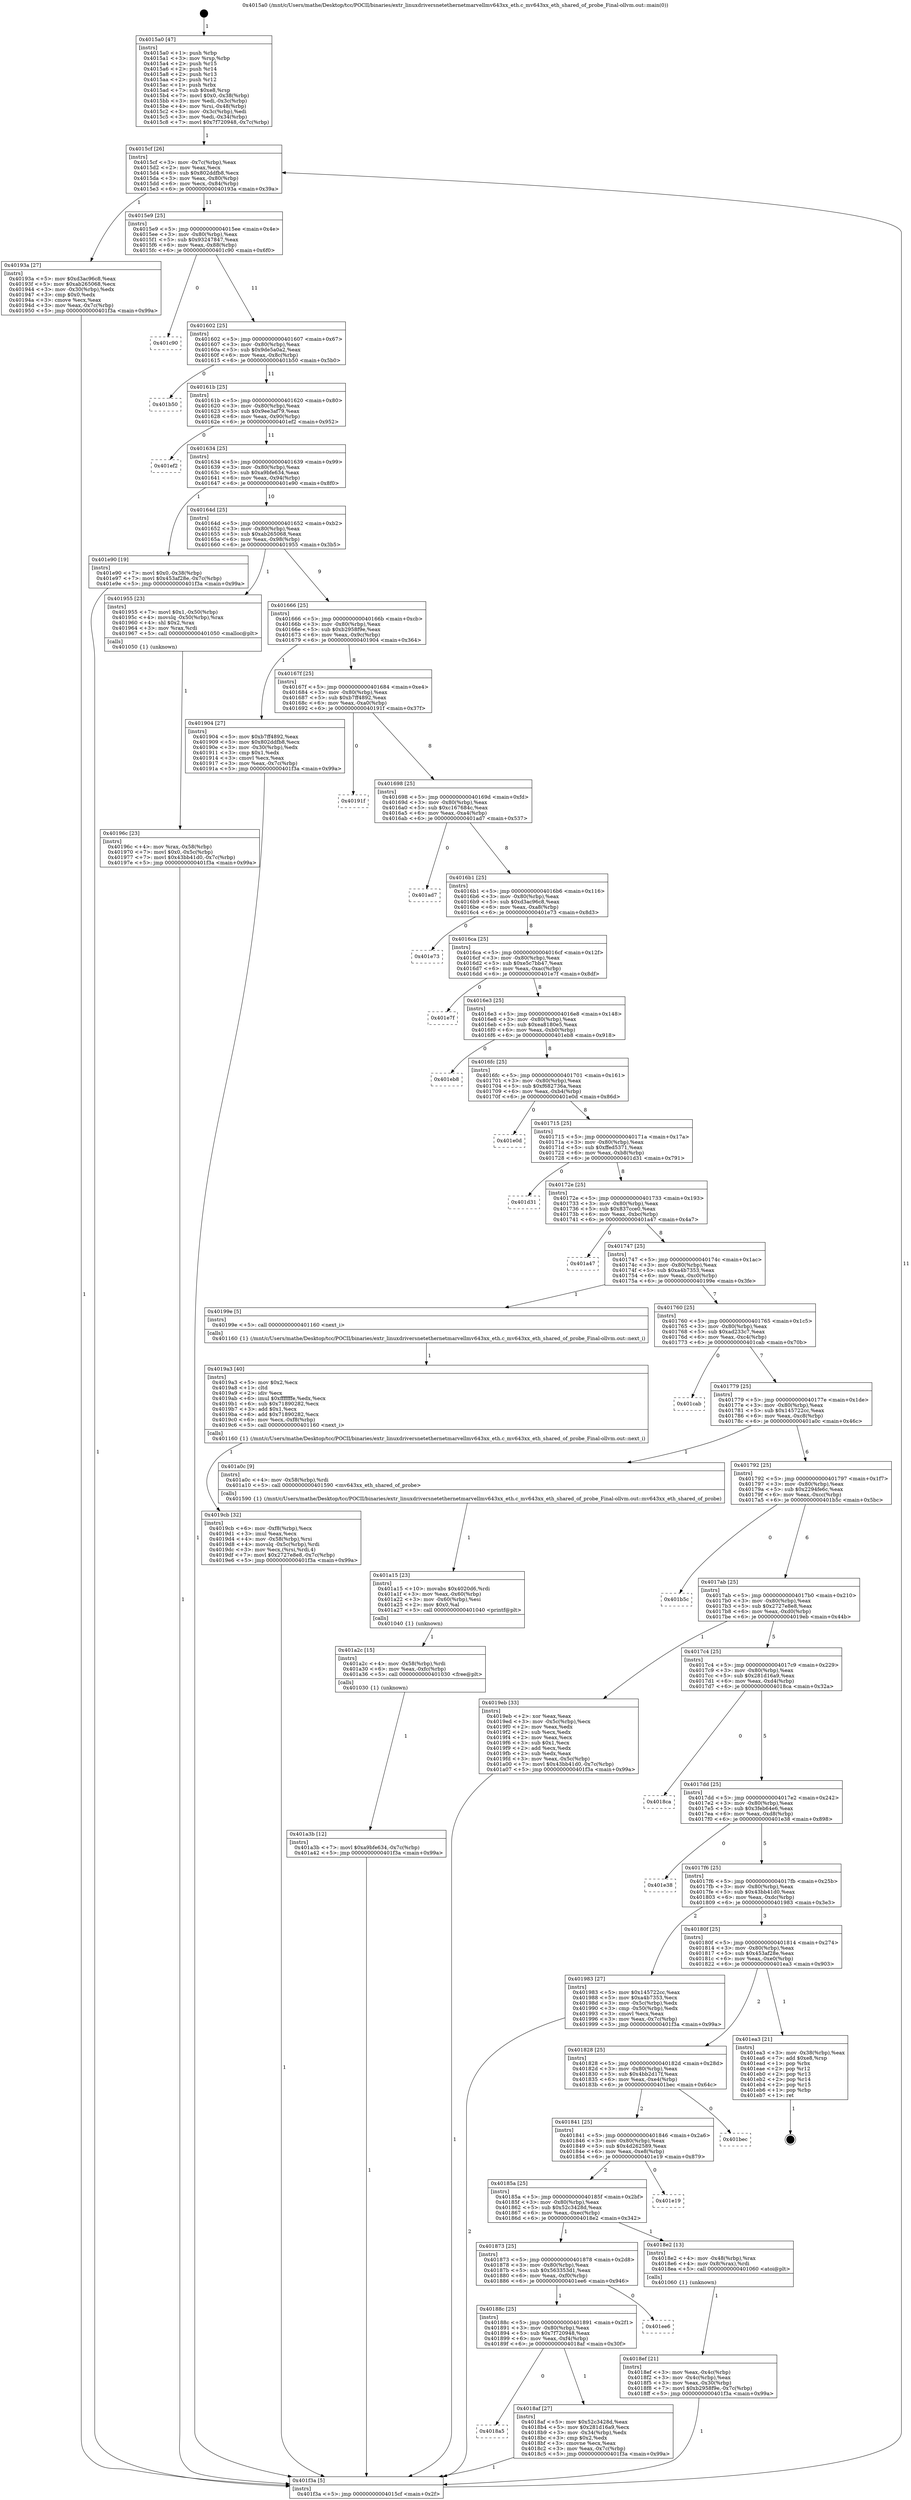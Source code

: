 digraph "0x4015a0" {
  label = "0x4015a0 (/mnt/c/Users/mathe/Desktop/tcc/POCII/binaries/extr_linuxdriversnetethernetmarvellmv643xx_eth.c_mv643xx_eth_shared_of_probe_Final-ollvm.out::main(0))"
  labelloc = "t"
  node[shape=record]

  Entry [label="",width=0.3,height=0.3,shape=circle,fillcolor=black,style=filled]
  "0x4015cf" [label="{
     0x4015cf [26]\l
     | [instrs]\l
     &nbsp;&nbsp;0x4015cf \<+3\>: mov -0x7c(%rbp),%eax\l
     &nbsp;&nbsp;0x4015d2 \<+2\>: mov %eax,%ecx\l
     &nbsp;&nbsp;0x4015d4 \<+6\>: sub $0x802ddfb8,%ecx\l
     &nbsp;&nbsp;0x4015da \<+3\>: mov %eax,-0x80(%rbp)\l
     &nbsp;&nbsp;0x4015dd \<+6\>: mov %ecx,-0x84(%rbp)\l
     &nbsp;&nbsp;0x4015e3 \<+6\>: je 000000000040193a \<main+0x39a\>\l
  }"]
  "0x40193a" [label="{
     0x40193a [27]\l
     | [instrs]\l
     &nbsp;&nbsp;0x40193a \<+5\>: mov $0xd3ac96c8,%eax\l
     &nbsp;&nbsp;0x40193f \<+5\>: mov $0xab265068,%ecx\l
     &nbsp;&nbsp;0x401944 \<+3\>: mov -0x30(%rbp),%edx\l
     &nbsp;&nbsp;0x401947 \<+3\>: cmp $0x0,%edx\l
     &nbsp;&nbsp;0x40194a \<+3\>: cmove %ecx,%eax\l
     &nbsp;&nbsp;0x40194d \<+3\>: mov %eax,-0x7c(%rbp)\l
     &nbsp;&nbsp;0x401950 \<+5\>: jmp 0000000000401f3a \<main+0x99a\>\l
  }"]
  "0x4015e9" [label="{
     0x4015e9 [25]\l
     | [instrs]\l
     &nbsp;&nbsp;0x4015e9 \<+5\>: jmp 00000000004015ee \<main+0x4e\>\l
     &nbsp;&nbsp;0x4015ee \<+3\>: mov -0x80(%rbp),%eax\l
     &nbsp;&nbsp;0x4015f1 \<+5\>: sub $0x93247847,%eax\l
     &nbsp;&nbsp;0x4015f6 \<+6\>: mov %eax,-0x88(%rbp)\l
     &nbsp;&nbsp;0x4015fc \<+6\>: je 0000000000401c90 \<main+0x6f0\>\l
  }"]
  Exit [label="",width=0.3,height=0.3,shape=circle,fillcolor=black,style=filled,peripheries=2]
  "0x401c90" [label="{
     0x401c90\l
  }", style=dashed]
  "0x401602" [label="{
     0x401602 [25]\l
     | [instrs]\l
     &nbsp;&nbsp;0x401602 \<+5\>: jmp 0000000000401607 \<main+0x67\>\l
     &nbsp;&nbsp;0x401607 \<+3\>: mov -0x80(%rbp),%eax\l
     &nbsp;&nbsp;0x40160a \<+5\>: sub $0x9de5a0a2,%eax\l
     &nbsp;&nbsp;0x40160f \<+6\>: mov %eax,-0x8c(%rbp)\l
     &nbsp;&nbsp;0x401615 \<+6\>: je 0000000000401b50 \<main+0x5b0\>\l
  }"]
  "0x401a3b" [label="{
     0x401a3b [12]\l
     | [instrs]\l
     &nbsp;&nbsp;0x401a3b \<+7\>: movl $0xa9bfe634,-0x7c(%rbp)\l
     &nbsp;&nbsp;0x401a42 \<+5\>: jmp 0000000000401f3a \<main+0x99a\>\l
  }"]
  "0x401b50" [label="{
     0x401b50\l
  }", style=dashed]
  "0x40161b" [label="{
     0x40161b [25]\l
     | [instrs]\l
     &nbsp;&nbsp;0x40161b \<+5\>: jmp 0000000000401620 \<main+0x80\>\l
     &nbsp;&nbsp;0x401620 \<+3\>: mov -0x80(%rbp),%eax\l
     &nbsp;&nbsp;0x401623 \<+5\>: sub $0x9ee3af79,%eax\l
     &nbsp;&nbsp;0x401628 \<+6\>: mov %eax,-0x90(%rbp)\l
     &nbsp;&nbsp;0x40162e \<+6\>: je 0000000000401ef2 \<main+0x952\>\l
  }"]
  "0x401a2c" [label="{
     0x401a2c [15]\l
     | [instrs]\l
     &nbsp;&nbsp;0x401a2c \<+4\>: mov -0x58(%rbp),%rdi\l
     &nbsp;&nbsp;0x401a30 \<+6\>: mov %eax,-0xfc(%rbp)\l
     &nbsp;&nbsp;0x401a36 \<+5\>: call 0000000000401030 \<free@plt\>\l
     | [calls]\l
     &nbsp;&nbsp;0x401030 \{1\} (unknown)\l
  }"]
  "0x401ef2" [label="{
     0x401ef2\l
  }", style=dashed]
  "0x401634" [label="{
     0x401634 [25]\l
     | [instrs]\l
     &nbsp;&nbsp;0x401634 \<+5\>: jmp 0000000000401639 \<main+0x99\>\l
     &nbsp;&nbsp;0x401639 \<+3\>: mov -0x80(%rbp),%eax\l
     &nbsp;&nbsp;0x40163c \<+5\>: sub $0xa9bfe634,%eax\l
     &nbsp;&nbsp;0x401641 \<+6\>: mov %eax,-0x94(%rbp)\l
     &nbsp;&nbsp;0x401647 \<+6\>: je 0000000000401e90 \<main+0x8f0\>\l
  }"]
  "0x401a15" [label="{
     0x401a15 [23]\l
     | [instrs]\l
     &nbsp;&nbsp;0x401a15 \<+10\>: movabs $0x4020d6,%rdi\l
     &nbsp;&nbsp;0x401a1f \<+3\>: mov %eax,-0x60(%rbp)\l
     &nbsp;&nbsp;0x401a22 \<+3\>: mov -0x60(%rbp),%esi\l
     &nbsp;&nbsp;0x401a25 \<+2\>: mov $0x0,%al\l
     &nbsp;&nbsp;0x401a27 \<+5\>: call 0000000000401040 \<printf@plt\>\l
     | [calls]\l
     &nbsp;&nbsp;0x401040 \{1\} (unknown)\l
  }"]
  "0x401e90" [label="{
     0x401e90 [19]\l
     | [instrs]\l
     &nbsp;&nbsp;0x401e90 \<+7\>: movl $0x0,-0x38(%rbp)\l
     &nbsp;&nbsp;0x401e97 \<+7\>: movl $0x453af28e,-0x7c(%rbp)\l
     &nbsp;&nbsp;0x401e9e \<+5\>: jmp 0000000000401f3a \<main+0x99a\>\l
  }"]
  "0x40164d" [label="{
     0x40164d [25]\l
     | [instrs]\l
     &nbsp;&nbsp;0x40164d \<+5\>: jmp 0000000000401652 \<main+0xb2\>\l
     &nbsp;&nbsp;0x401652 \<+3\>: mov -0x80(%rbp),%eax\l
     &nbsp;&nbsp;0x401655 \<+5\>: sub $0xab265068,%eax\l
     &nbsp;&nbsp;0x40165a \<+6\>: mov %eax,-0x98(%rbp)\l
     &nbsp;&nbsp;0x401660 \<+6\>: je 0000000000401955 \<main+0x3b5\>\l
  }"]
  "0x4019cb" [label="{
     0x4019cb [32]\l
     | [instrs]\l
     &nbsp;&nbsp;0x4019cb \<+6\>: mov -0xf8(%rbp),%ecx\l
     &nbsp;&nbsp;0x4019d1 \<+3\>: imul %eax,%ecx\l
     &nbsp;&nbsp;0x4019d4 \<+4\>: mov -0x58(%rbp),%rsi\l
     &nbsp;&nbsp;0x4019d8 \<+4\>: movslq -0x5c(%rbp),%rdi\l
     &nbsp;&nbsp;0x4019dc \<+3\>: mov %ecx,(%rsi,%rdi,4)\l
     &nbsp;&nbsp;0x4019df \<+7\>: movl $0x2727e8e8,-0x7c(%rbp)\l
     &nbsp;&nbsp;0x4019e6 \<+5\>: jmp 0000000000401f3a \<main+0x99a\>\l
  }"]
  "0x401955" [label="{
     0x401955 [23]\l
     | [instrs]\l
     &nbsp;&nbsp;0x401955 \<+7\>: movl $0x1,-0x50(%rbp)\l
     &nbsp;&nbsp;0x40195c \<+4\>: movslq -0x50(%rbp),%rax\l
     &nbsp;&nbsp;0x401960 \<+4\>: shl $0x2,%rax\l
     &nbsp;&nbsp;0x401964 \<+3\>: mov %rax,%rdi\l
     &nbsp;&nbsp;0x401967 \<+5\>: call 0000000000401050 \<malloc@plt\>\l
     | [calls]\l
     &nbsp;&nbsp;0x401050 \{1\} (unknown)\l
  }"]
  "0x401666" [label="{
     0x401666 [25]\l
     | [instrs]\l
     &nbsp;&nbsp;0x401666 \<+5\>: jmp 000000000040166b \<main+0xcb\>\l
     &nbsp;&nbsp;0x40166b \<+3\>: mov -0x80(%rbp),%eax\l
     &nbsp;&nbsp;0x40166e \<+5\>: sub $0xb2958f9e,%eax\l
     &nbsp;&nbsp;0x401673 \<+6\>: mov %eax,-0x9c(%rbp)\l
     &nbsp;&nbsp;0x401679 \<+6\>: je 0000000000401904 \<main+0x364\>\l
  }"]
  "0x4019a3" [label="{
     0x4019a3 [40]\l
     | [instrs]\l
     &nbsp;&nbsp;0x4019a3 \<+5\>: mov $0x2,%ecx\l
     &nbsp;&nbsp;0x4019a8 \<+1\>: cltd\l
     &nbsp;&nbsp;0x4019a9 \<+2\>: idiv %ecx\l
     &nbsp;&nbsp;0x4019ab \<+6\>: imul $0xfffffffe,%edx,%ecx\l
     &nbsp;&nbsp;0x4019b1 \<+6\>: sub $0x71890282,%ecx\l
     &nbsp;&nbsp;0x4019b7 \<+3\>: add $0x1,%ecx\l
     &nbsp;&nbsp;0x4019ba \<+6\>: add $0x71890282,%ecx\l
     &nbsp;&nbsp;0x4019c0 \<+6\>: mov %ecx,-0xf8(%rbp)\l
     &nbsp;&nbsp;0x4019c6 \<+5\>: call 0000000000401160 \<next_i\>\l
     | [calls]\l
     &nbsp;&nbsp;0x401160 \{1\} (/mnt/c/Users/mathe/Desktop/tcc/POCII/binaries/extr_linuxdriversnetethernetmarvellmv643xx_eth.c_mv643xx_eth_shared_of_probe_Final-ollvm.out::next_i)\l
  }"]
  "0x401904" [label="{
     0x401904 [27]\l
     | [instrs]\l
     &nbsp;&nbsp;0x401904 \<+5\>: mov $0xb7ff4892,%eax\l
     &nbsp;&nbsp;0x401909 \<+5\>: mov $0x802ddfb8,%ecx\l
     &nbsp;&nbsp;0x40190e \<+3\>: mov -0x30(%rbp),%edx\l
     &nbsp;&nbsp;0x401911 \<+3\>: cmp $0x1,%edx\l
     &nbsp;&nbsp;0x401914 \<+3\>: cmovl %ecx,%eax\l
     &nbsp;&nbsp;0x401917 \<+3\>: mov %eax,-0x7c(%rbp)\l
     &nbsp;&nbsp;0x40191a \<+5\>: jmp 0000000000401f3a \<main+0x99a\>\l
  }"]
  "0x40167f" [label="{
     0x40167f [25]\l
     | [instrs]\l
     &nbsp;&nbsp;0x40167f \<+5\>: jmp 0000000000401684 \<main+0xe4\>\l
     &nbsp;&nbsp;0x401684 \<+3\>: mov -0x80(%rbp),%eax\l
     &nbsp;&nbsp;0x401687 \<+5\>: sub $0xb7ff4892,%eax\l
     &nbsp;&nbsp;0x40168c \<+6\>: mov %eax,-0xa0(%rbp)\l
     &nbsp;&nbsp;0x401692 \<+6\>: je 000000000040191f \<main+0x37f\>\l
  }"]
  "0x40196c" [label="{
     0x40196c [23]\l
     | [instrs]\l
     &nbsp;&nbsp;0x40196c \<+4\>: mov %rax,-0x58(%rbp)\l
     &nbsp;&nbsp;0x401970 \<+7\>: movl $0x0,-0x5c(%rbp)\l
     &nbsp;&nbsp;0x401977 \<+7\>: movl $0x43bb41d0,-0x7c(%rbp)\l
     &nbsp;&nbsp;0x40197e \<+5\>: jmp 0000000000401f3a \<main+0x99a\>\l
  }"]
  "0x40191f" [label="{
     0x40191f\l
  }", style=dashed]
  "0x401698" [label="{
     0x401698 [25]\l
     | [instrs]\l
     &nbsp;&nbsp;0x401698 \<+5\>: jmp 000000000040169d \<main+0xfd\>\l
     &nbsp;&nbsp;0x40169d \<+3\>: mov -0x80(%rbp),%eax\l
     &nbsp;&nbsp;0x4016a0 \<+5\>: sub $0xc167684c,%eax\l
     &nbsp;&nbsp;0x4016a5 \<+6\>: mov %eax,-0xa4(%rbp)\l
     &nbsp;&nbsp;0x4016ab \<+6\>: je 0000000000401ad7 \<main+0x537\>\l
  }"]
  "0x4018ef" [label="{
     0x4018ef [21]\l
     | [instrs]\l
     &nbsp;&nbsp;0x4018ef \<+3\>: mov %eax,-0x4c(%rbp)\l
     &nbsp;&nbsp;0x4018f2 \<+3\>: mov -0x4c(%rbp),%eax\l
     &nbsp;&nbsp;0x4018f5 \<+3\>: mov %eax,-0x30(%rbp)\l
     &nbsp;&nbsp;0x4018f8 \<+7\>: movl $0xb2958f9e,-0x7c(%rbp)\l
     &nbsp;&nbsp;0x4018ff \<+5\>: jmp 0000000000401f3a \<main+0x99a\>\l
  }"]
  "0x401ad7" [label="{
     0x401ad7\l
  }", style=dashed]
  "0x4016b1" [label="{
     0x4016b1 [25]\l
     | [instrs]\l
     &nbsp;&nbsp;0x4016b1 \<+5\>: jmp 00000000004016b6 \<main+0x116\>\l
     &nbsp;&nbsp;0x4016b6 \<+3\>: mov -0x80(%rbp),%eax\l
     &nbsp;&nbsp;0x4016b9 \<+5\>: sub $0xd3ac96c8,%eax\l
     &nbsp;&nbsp;0x4016be \<+6\>: mov %eax,-0xa8(%rbp)\l
     &nbsp;&nbsp;0x4016c4 \<+6\>: je 0000000000401e73 \<main+0x8d3\>\l
  }"]
  "0x4015a0" [label="{
     0x4015a0 [47]\l
     | [instrs]\l
     &nbsp;&nbsp;0x4015a0 \<+1\>: push %rbp\l
     &nbsp;&nbsp;0x4015a1 \<+3\>: mov %rsp,%rbp\l
     &nbsp;&nbsp;0x4015a4 \<+2\>: push %r15\l
     &nbsp;&nbsp;0x4015a6 \<+2\>: push %r14\l
     &nbsp;&nbsp;0x4015a8 \<+2\>: push %r13\l
     &nbsp;&nbsp;0x4015aa \<+2\>: push %r12\l
     &nbsp;&nbsp;0x4015ac \<+1\>: push %rbx\l
     &nbsp;&nbsp;0x4015ad \<+7\>: sub $0xe8,%rsp\l
     &nbsp;&nbsp;0x4015b4 \<+7\>: movl $0x0,-0x38(%rbp)\l
     &nbsp;&nbsp;0x4015bb \<+3\>: mov %edi,-0x3c(%rbp)\l
     &nbsp;&nbsp;0x4015be \<+4\>: mov %rsi,-0x48(%rbp)\l
     &nbsp;&nbsp;0x4015c2 \<+3\>: mov -0x3c(%rbp),%edi\l
     &nbsp;&nbsp;0x4015c5 \<+3\>: mov %edi,-0x34(%rbp)\l
     &nbsp;&nbsp;0x4015c8 \<+7\>: movl $0x7f720948,-0x7c(%rbp)\l
  }"]
  "0x401e73" [label="{
     0x401e73\l
  }", style=dashed]
  "0x4016ca" [label="{
     0x4016ca [25]\l
     | [instrs]\l
     &nbsp;&nbsp;0x4016ca \<+5\>: jmp 00000000004016cf \<main+0x12f\>\l
     &nbsp;&nbsp;0x4016cf \<+3\>: mov -0x80(%rbp),%eax\l
     &nbsp;&nbsp;0x4016d2 \<+5\>: sub $0xe5c7bb47,%eax\l
     &nbsp;&nbsp;0x4016d7 \<+6\>: mov %eax,-0xac(%rbp)\l
     &nbsp;&nbsp;0x4016dd \<+6\>: je 0000000000401e7f \<main+0x8df\>\l
  }"]
  "0x401f3a" [label="{
     0x401f3a [5]\l
     | [instrs]\l
     &nbsp;&nbsp;0x401f3a \<+5\>: jmp 00000000004015cf \<main+0x2f\>\l
  }"]
  "0x401e7f" [label="{
     0x401e7f\l
  }", style=dashed]
  "0x4016e3" [label="{
     0x4016e3 [25]\l
     | [instrs]\l
     &nbsp;&nbsp;0x4016e3 \<+5\>: jmp 00000000004016e8 \<main+0x148\>\l
     &nbsp;&nbsp;0x4016e8 \<+3\>: mov -0x80(%rbp),%eax\l
     &nbsp;&nbsp;0x4016eb \<+5\>: sub $0xea8180e5,%eax\l
     &nbsp;&nbsp;0x4016f0 \<+6\>: mov %eax,-0xb0(%rbp)\l
     &nbsp;&nbsp;0x4016f6 \<+6\>: je 0000000000401eb8 \<main+0x918\>\l
  }"]
  "0x4018a5" [label="{
     0x4018a5\l
  }", style=dashed]
  "0x401eb8" [label="{
     0x401eb8\l
  }", style=dashed]
  "0x4016fc" [label="{
     0x4016fc [25]\l
     | [instrs]\l
     &nbsp;&nbsp;0x4016fc \<+5\>: jmp 0000000000401701 \<main+0x161\>\l
     &nbsp;&nbsp;0x401701 \<+3\>: mov -0x80(%rbp),%eax\l
     &nbsp;&nbsp;0x401704 \<+5\>: sub $0xf682736a,%eax\l
     &nbsp;&nbsp;0x401709 \<+6\>: mov %eax,-0xb4(%rbp)\l
     &nbsp;&nbsp;0x40170f \<+6\>: je 0000000000401e0d \<main+0x86d\>\l
  }"]
  "0x4018af" [label="{
     0x4018af [27]\l
     | [instrs]\l
     &nbsp;&nbsp;0x4018af \<+5\>: mov $0x52c3428d,%eax\l
     &nbsp;&nbsp;0x4018b4 \<+5\>: mov $0x281d16a9,%ecx\l
     &nbsp;&nbsp;0x4018b9 \<+3\>: mov -0x34(%rbp),%edx\l
     &nbsp;&nbsp;0x4018bc \<+3\>: cmp $0x2,%edx\l
     &nbsp;&nbsp;0x4018bf \<+3\>: cmovne %ecx,%eax\l
     &nbsp;&nbsp;0x4018c2 \<+3\>: mov %eax,-0x7c(%rbp)\l
     &nbsp;&nbsp;0x4018c5 \<+5\>: jmp 0000000000401f3a \<main+0x99a\>\l
  }"]
  "0x401e0d" [label="{
     0x401e0d\l
  }", style=dashed]
  "0x401715" [label="{
     0x401715 [25]\l
     | [instrs]\l
     &nbsp;&nbsp;0x401715 \<+5\>: jmp 000000000040171a \<main+0x17a\>\l
     &nbsp;&nbsp;0x40171a \<+3\>: mov -0x80(%rbp),%eax\l
     &nbsp;&nbsp;0x40171d \<+5\>: sub $0xffed5371,%eax\l
     &nbsp;&nbsp;0x401722 \<+6\>: mov %eax,-0xb8(%rbp)\l
     &nbsp;&nbsp;0x401728 \<+6\>: je 0000000000401d31 \<main+0x791\>\l
  }"]
  "0x40188c" [label="{
     0x40188c [25]\l
     | [instrs]\l
     &nbsp;&nbsp;0x40188c \<+5\>: jmp 0000000000401891 \<main+0x2f1\>\l
     &nbsp;&nbsp;0x401891 \<+3\>: mov -0x80(%rbp),%eax\l
     &nbsp;&nbsp;0x401894 \<+5\>: sub $0x7f720948,%eax\l
     &nbsp;&nbsp;0x401899 \<+6\>: mov %eax,-0xf4(%rbp)\l
     &nbsp;&nbsp;0x40189f \<+6\>: je 00000000004018af \<main+0x30f\>\l
  }"]
  "0x401d31" [label="{
     0x401d31\l
  }", style=dashed]
  "0x40172e" [label="{
     0x40172e [25]\l
     | [instrs]\l
     &nbsp;&nbsp;0x40172e \<+5\>: jmp 0000000000401733 \<main+0x193\>\l
     &nbsp;&nbsp;0x401733 \<+3\>: mov -0x80(%rbp),%eax\l
     &nbsp;&nbsp;0x401736 \<+5\>: sub $0x837cce0,%eax\l
     &nbsp;&nbsp;0x40173b \<+6\>: mov %eax,-0xbc(%rbp)\l
     &nbsp;&nbsp;0x401741 \<+6\>: je 0000000000401a47 \<main+0x4a7\>\l
  }"]
  "0x401ee6" [label="{
     0x401ee6\l
  }", style=dashed]
  "0x401a47" [label="{
     0x401a47\l
  }", style=dashed]
  "0x401747" [label="{
     0x401747 [25]\l
     | [instrs]\l
     &nbsp;&nbsp;0x401747 \<+5\>: jmp 000000000040174c \<main+0x1ac\>\l
     &nbsp;&nbsp;0x40174c \<+3\>: mov -0x80(%rbp),%eax\l
     &nbsp;&nbsp;0x40174f \<+5\>: sub $0xa4b7353,%eax\l
     &nbsp;&nbsp;0x401754 \<+6\>: mov %eax,-0xc0(%rbp)\l
     &nbsp;&nbsp;0x40175a \<+6\>: je 000000000040199e \<main+0x3fe\>\l
  }"]
  "0x401873" [label="{
     0x401873 [25]\l
     | [instrs]\l
     &nbsp;&nbsp;0x401873 \<+5\>: jmp 0000000000401878 \<main+0x2d8\>\l
     &nbsp;&nbsp;0x401878 \<+3\>: mov -0x80(%rbp),%eax\l
     &nbsp;&nbsp;0x40187b \<+5\>: sub $0x563353d1,%eax\l
     &nbsp;&nbsp;0x401880 \<+6\>: mov %eax,-0xf0(%rbp)\l
     &nbsp;&nbsp;0x401886 \<+6\>: je 0000000000401ee6 \<main+0x946\>\l
  }"]
  "0x40199e" [label="{
     0x40199e [5]\l
     | [instrs]\l
     &nbsp;&nbsp;0x40199e \<+5\>: call 0000000000401160 \<next_i\>\l
     | [calls]\l
     &nbsp;&nbsp;0x401160 \{1\} (/mnt/c/Users/mathe/Desktop/tcc/POCII/binaries/extr_linuxdriversnetethernetmarvellmv643xx_eth.c_mv643xx_eth_shared_of_probe_Final-ollvm.out::next_i)\l
  }"]
  "0x401760" [label="{
     0x401760 [25]\l
     | [instrs]\l
     &nbsp;&nbsp;0x401760 \<+5\>: jmp 0000000000401765 \<main+0x1c5\>\l
     &nbsp;&nbsp;0x401765 \<+3\>: mov -0x80(%rbp),%eax\l
     &nbsp;&nbsp;0x401768 \<+5\>: sub $0xad233c7,%eax\l
     &nbsp;&nbsp;0x40176d \<+6\>: mov %eax,-0xc4(%rbp)\l
     &nbsp;&nbsp;0x401773 \<+6\>: je 0000000000401cab \<main+0x70b\>\l
  }"]
  "0x4018e2" [label="{
     0x4018e2 [13]\l
     | [instrs]\l
     &nbsp;&nbsp;0x4018e2 \<+4\>: mov -0x48(%rbp),%rax\l
     &nbsp;&nbsp;0x4018e6 \<+4\>: mov 0x8(%rax),%rdi\l
     &nbsp;&nbsp;0x4018ea \<+5\>: call 0000000000401060 \<atoi@plt\>\l
     | [calls]\l
     &nbsp;&nbsp;0x401060 \{1\} (unknown)\l
  }"]
  "0x401cab" [label="{
     0x401cab\l
  }", style=dashed]
  "0x401779" [label="{
     0x401779 [25]\l
     | [instrs]\l
     &nbsp;&nbsp;0x401779 \<+5\>: jmp 000000000040177e \<main+0x1de\>\l
     &nbsp;&nbsp;0x40177e \<+3\>: mov -0x80(%rbp),%eax\l
     &nbsp;&nbsp;0x401781 \<+5\>: sub $0x145722cc,%eax\l
     &nbsp;&nbsp;0x401786 \<+6\>: mov %eax,-0xc8(%rbp)\l
     &nbsp;&nbsp;0x40178c \<+6\>: je 0000000000401a0c \<main+0x46c\>\l
  }"]
  "0x40185a" [label="{
     0x40185a [25]\l
     | [instrs]\l
     &nbsp;&nbsp;0x40185a \<+5\>: jmp 000000000040185f \<main+0x2bf\>\l
     &nbsp;&nbsp;0x40185f \<+3\>: mov -0x80(%rbp),%eax\l
     &nbsp;&nbsp;0x401862 \<+5\>: sub $0x52c3428d,%eax\l
     &nbsp;&nbsp;0x401867 \<+6\>: mov %eax,-0xec(%rbp)\l
     &nbsp;&nbsp;0x40186d \<+6\>: je 00000000004018e2 \<main+0x342\>\l
  }"]
  "0x401a0c" [label="{
     0x401a0c [9]\l
     | [instrs]\l
     &nbsp;&nbsp;0x401a0c \<+4\>: mov -0x58(%rbp),%rdi\l
     &nbsp;&nbsp;0x401a10 \<+5\>: call 0000000000401590 \<mv643xx_eth_shared_of_probe\>\l
     | [calls]\l
     &nbsp;&nbsp;0x401590 \{1\} (/mnt/c/Users/mathe/Desktop/tcc/POCII/binaries/extr_linuxdriversnetethernetmarvellmv643xx_eth.c_mv643xx_eth_shared_of_probe_Final-ollvm.out::mv643xx_eth_shared_of_probe)\l
  }"]
  "0x401792" [label="{
     0x401792 [25]\l
     | [instrs]\l
     &nbsp;&nbsp;0x401792 \<+5\>: jmp 0000000000401797 \<main+0x1f7\>\l
     &nbsp;&nbsp;0x401797 \<+3\>: mov -0x80(%rbp),%eax\l
     &nbsp;&nbsp;0x40179a \<+5\>: sub $0x2294fe6c,%eax\l
     &nbsp;&nbsp;0x40179f \<+6\>: mov %eax,-0xcc(%rbp)\l
     &nbsp;&nbsp;0x4017a5 \<+6\>: je 0000000000401b5c \<main+0x5bc\>\l
  }"]
  "0x401e19" [label="{
     0x401e19\l
  }", style=dashed]
  "0x401b5c" [label="{
     0x401b5c\l
  }", style=dashed]
  "0x4017ab" [label="{
     0x4017ab [25]\l
     | [instrs]\l
     &nbsp;&nbsp;0x4017ab \<+5\>: jmp 00000000004017b0 \<main+0x210\>\l
     &nbsp;&nbsp;0x4017b0 \<+3\>: mov -0x80(%rbp),%eax\l
     &nbsp;&nbsp;0x4017b3 \<+5\>: sub $0x2727e8e8,%eax\l
     &nbsp;&nbsp;0x4017b8 \<+6\>: mov %eax,-0xd0(%rbp)\l
     &nbsp;&nbsp;0x4017be \<+6\>: je 00000000004019eb \<main+0x44b\>\l
  }"]
  "0x401841" [label="{
     0x401841 [25]\l
     | [instrs]\l
     &nbsp;&nbsp;0x401841 \<+5\>: jmp 0000000000401846 \<main+0x2a6\>\l
     &nbsp;&nbsp;0x401846 \<+3\>: mov -0x80(%rbp),%eax\l
     &nbsp;&nbsp;0x401849 \<+5\>: sub $0x4d262589,%eax\l
     &nbsp;&nbsp;0x40184e \<+6\>: mov %eax,-0xe8(%rbp)\l
     &nbsp;&nbsp;0x401854 \<+6\>: je 0000000000401e19 \<main+0x879\>\l
  }"]
  "0x4019eb" [label="{
     0x4019eb [33]\l
     | [instrs]\l
     &nbsp;&nbsp;0x4019eb \<+2\>: xor %eax,%eax\l
     &nbsp;&nbsp;0x4019ed \<+3\>: mov -0x5c(%rbp),%ecx\l
     &nbsp;&nbsp;0x4019f0 \<+2\>: mov %eax,%edx\l
     &nbsp;&nbsp;0x4019f2 \<+2\>: sub %ecx,%edx\l
     &nbsp;&nbsp;0x4019f4 \<+2\>: mov %eax,%ecx\l
     &nbsp;&nbsp;0x4019f6 \<+3\>: sub $0x1,%ecx\l
     &nbsp;&nbsp;0x4019f9 \<+2\>: add %ecx,%edx\l
     &nbsp;&nbsp;0x4019fb \<+2\>: sub %edx,%eax\l
     &nbsp;&nbsp;0x4019fd \<+3\>: mov %eax,-0x5c(%rbp)\l
     &nbsp;&nbsp;0x401a00 \<+7\>: movl $0x43bb41d0,-0x7c(%rbp)\l
     &nbsp;&nbsp;0x401a07 \<+5\>: jmp 0000000000401f3a \<main+0x99a\>\l
  }"]
  "0x4017c4" [label="{
     0x4017c4 [25]\l
     | [instrs]\l
     &nbsp;&nbsp;0x4017c4 \<+5\>: jmp 00000000004017c9 \<main+0x229\>\l
     &nbsp;&nbsp;0x4017c9 \<+3\>: mov -0x80(%rbp),%eax\l
     &nbsp;&nbsp;0x4017cc \<+5\>: sub $0x281d16a9,%eax\l
     &nbsp;&nbsp;0x4017d1 \<+6\>: mov %eax,-0xd4(%rbp)\l
     &nbsp;&nbsp;0x4017d7 \<+6\>: je 00000000004018ca \<main+0x32a\>\l
  }"]
  "0x401bec" [label="{
     0x401bec\l
  }", style=dashed]
  "0x4018ca" [label="{
     0x4018ca\l
  }", style=dashed]
  "0x4017dd" [label="{
     0x4017dd [25]\l
     | [instrs]\l
     &nbsp;&nbsp;0x4017dd \<+5\>: jmp 00000000004017e2 \<main+0x242\>\l
     &nbsp;&nbsp;0x4017e2 \<+3\>: mov -0x80(%rbp),%eax\l
     &nbsp;&nbsp;0x4017e5 \<+5\>: sub $0x3feb64e6,%eax\l
     &nbsp;&nbsp;0x4017ea \<+6\>: mov %eax,-0xd8(%rbp)\l
     &nbsp;&nbsp;0x4017f0 \<+6\>: je 0000000000401e38 \<main+0x898\>\l
  }"]
  "0x401828" [label="{
     0x401828 [25]\l
     | [instrs]\l
     &nbsp;&nbsp;0x401828 \<+5\>: jmp 000000000040182d \<main+0x28d\>\l
     &nbsp;&nbsp;0x40182d \<+3\>: mov -0x80(%rbp),%eax\l
     &nbsp;&nbsp;0x401830 \<+5\>: sub $0x4bb2d17f,%eax\l
     &nbsp;&nbsp;0x401835 \<+6\>: mov %eax,-0xe4(%rbp)\l
     &nbsp;&nbsp;0x40183b \<+6\>: je 0000000000401bec \<main+0x64c\>\l
  }"]
  "0x401e38" [label="{
     0x401e38\l
  }", style=dashed]
  "0x4017f6" [label="{
     0x4017f6 [25]\l
     | [instrs]\l
     &nbsp;&nbsp;0x4017f6 \<+5\>: jmp 00000000004017fb \<main+0x25b\>\l
     &nbsp;&nbsp;0x4017fb \<+3\>: mov -0x80(%rbp),%eax\l
     &nbsp;&nbsp;0x4017fe \<+5\>: sub $0x43bb41d0,%eax\l
     &nbsp;&nbsp;0x401803 \<+6\>: mov %eax,-0xdc(%rbp)\l
     &nbsp;&nbsp;0x401809 \<+6\>: je 0000000000401983 \<main+0x3e3\>\l
  }"]
  "0x401ea3" [label="{
     0x401ea3 [21]\l
     | [instrs]\l
     &nbsp;&nbsp;0x401ea3 \<+3\>: mov -0x38(%rbp),%eax\l
     &nbsp;&nbsp;0x401ea6 \<+7\>: add $0xe8,%rsp\l
     &nbsp;&nbsp;0x401ead \<+1\>: pop %rbx\l
     &nbsp;&nbsp;0x401eae \<+2\>: pop %r12\l
     &nbsp;&nbsp;0x401eb0 \<+2\>: pop %r13\l
     &nbsp;&nbsp;0x401eb2 \<+2\>: pop %r14\l
     &nbsp;&nbsp;0x401eb4 \<+2\>: pop %r15\l
     &nbsp;&nbsp;0x401eb6 \<+1\>: pop %rbp\l
     &nbsp;&nbsp;0x401eb7 \<+1\>: ret\l
  }"]
  "0x401983" [label="{
     0x401983 [27]\l
     | [instrs]\l
     &nbsp;&nbsp;0x401983 \<+5\>: mov $0x145722cc,%eax\l
     &nbsp;&nbsp;0x401988 \<+5\>: mov $0xa4b7353,%ecx\l
     &nbsp;&nbsp;0x40198d \<+3\>: mov -0x5c(%rbp),%edx\l
     &nbsp;&nbsp;0x401990 \<+3\>: cmp -0x50(%rbp),%edx\l
     &nbsp;&nbsp;0x401993 \<+3\>: cmovl %ecx,%eax\l
     &nbsp;&nbsp;0x401996 \<+3\>: mov %eax,-0x7c(%rbp)\l
     &nbsp;&nbsp;0x401999 \<+5\>: jmp 0000000000401f3a \<main+0x99a\>\l
  }"]
  "0x40180f" [label="{
     0x40180f [25]\l
     | [instrs]\l
     &nbsp;&nbsp;0x40180f \<+5\>: jmp 0000000000401814 \<main+0x274\>\l
     &nbsp;&nbsp;0x401814 \<+3\>: mov -0x80(%rbp),%eax\l
     &nbsp;&nbsp;0x401817 \<+5\>: sub $0x453af28e,%eax\l
     &nbsp;&nbsp;0x40181c \<+6\>: mov %eax,-0xe0(%rbp)\l
     &nbsp;&nbsp;0x401822 \<+6\>: je 0000000000401ea3 \<main+0x903\>\l
  }"]
  Entry -> "0x4015a0" [label=" 1"]
  "0x4015cf" -> "0x40193a" [label=" 1"]
  "0x4015cf" -> "0x4015e9" [label=" 11"]
  "0x401ea3" -> Exit [label=" 1"]
  "0x4015e9" -> "0x401c90" [label=" 0"]
  "0x4015e9" -> "0x401602" [label=" 11"]
  "0x401e90" -> "0x401f3a" [label=" 1"]
  "0x401602" -> "0x401b50" [label=" 0"]
  "0x401602" -> "0x40161b" [label=" 11"]
  "0x401a3b" -> "0x401f3a" [label=" 1"]
  "0x40161b" -> "0x401ef2" [label=" 0"]
  "0x40161b" -> "0x401634" [label=" 11"]
  "0x401a2c" -> "0x401a3b" [label=" 1"]
  "0x401634" -> "0x401e90" [label=" 1"]
  "0x401634" -> "0x40164d" [label=" 10"]
  "0x401a15" -> "0x401a2c" [label=" 1"]
  "0x40164d" -> "0x401955" [label=" 1"]
  "0x40164d" -> "0x401666" [label=" 9"]
  "0x401a0c" -> "0x401a15" [label=" 1"]
  "0x401666" -> "0x401904" [label=" 1"]
  "0x401666" -> "0x40167f" [label=" 8"]
  "0x4019eb" -> "0x401f3a" [label=" 1"]
  "0x40167f" -> "0x40191f" [label=" 0"]
  "0x40167f" -> "0x401698" [label=" 8"]
  "0x4019cb" -> "0x401f3a" [label=" 1"]
  "0x401698" -> "0x401ad7" [label=" 0"]
  "0x401698" -> "0x4016b1" [label=" 8"]
  "0x4019a3" -> "0x4019cb" [label=" 1"]
  "0x4016b1" -> "0x401e73" [label=" 0"]
  "0x4016b1" -> "0x4016ca" [label=" 8"]
  "0x40199e" -> "0x4019a3" [label=" 1"]
  "0x4016ca" -> "0x401e7f" [label=" 0"]
  "0x4016ca" -> "0x4016e3" [label=" 8"]
  "0x401983" -> "0x401f3a" [label=" 2"]
  "0x4016e3" -> "0x401eb8" [label=" 0"]
  "0x4016e3" -> "0x4016fc" [label=" 8"]
  "0x40196c" -> "0x401f3a" [label=" 1"]
  "0x4016fc" -> "0x401e0d" [label=" 0"]
  "0x4016fc" -> "0x401715" [label=" 8"]
  "0x401955" -> "0x40196c" [label=" 1"]
  "0x401715" -> "0x401d31" [label=" 0"]
  "0x401715" -> "0x40172e" [label=" 8"]
  "0x401904" -> "0x401f3a" [label=" 1"]
  "0x40172e" -> "0x401a47" [label=" 0"]
  "0x40172e" -> "0x401747" [label=" 8"]
  "0x4018ef" -> "0x401f3a" [label=" 1"]
  "0x401747" -> "0x40199e" [label=" 1"]
  "0x401747" -> "0x401760" [label=" 7"]
  "0x401f3a" -> "0x4015cf" [label=" 11"]
  "0x401760" -> "0x401cab" [label=" 0"]
  "0x401760" -> "0x401779" [label=" 7"]
  "0x4015a0" -> "0x4015cf" [label=" 1"]
  "0x401779" -> "0x401a0c" [label=" 1"]
  "0x401779" -> "0x401792" [label=" 6"]
  "0x40188c" -> "0x4018a5" [label=" 0"]
  "0x401792" -> "0x401b5c" [label=" 0"]
  "0x401792" -> "0x4017ab" [label=" 6"]
  "0x40188c" -> "0x4018af" [label=" 1"]
  "0x4017ab" -> "0x4019eb" [label=" 1"]
  "0x4017ab" -> "0x4017c4" [label=" 5"]
  "0x401873" -> "0x40188c" [label=" 1"]
  "0x4017c4" -> "0x4018ca" [label=" 0"]
  "0x4017c4" -> "0x4017dd" [label=" 5"]
  "0x401873" -> "0x401ee6" [label=" 0"]
  "0x4017dd" -> "0x401e38" [label=" 0"]
  "0x4017dd" -> "0x4017f6" [label=" 5"]
  "0x40185a" -> "0x401873" [label=" 1"]
  "0x4017f6" -> "0x401983" [label=" 2"]
  "0x4017f6" -> "0x40180f" [label=" 3"]
  "0x40185a" -> "0x4018e2" [label=" 1"]
  "0x40180f" -> "0x401ea3" [label=" 1"]
  "0x40180f" -> "0x401828" [label=" 2"]
  "0x4018e2" -> "0x4018ef" [label=" 1"]
  "0x401828" -> "0x401bec" [label=" 0"]
  "0x401828" -> "0x401841" [label=" 2"]
  "0x40193a" -> "0x401f3a" [label=" 1"]
  "0x401841" -> "0x401e19" [label=" 0"]
  "0x401841" -> "0x40185a" [label=" 2"]
  "0x4018af" -> "0x401f3a" [label=" 1"]
}
